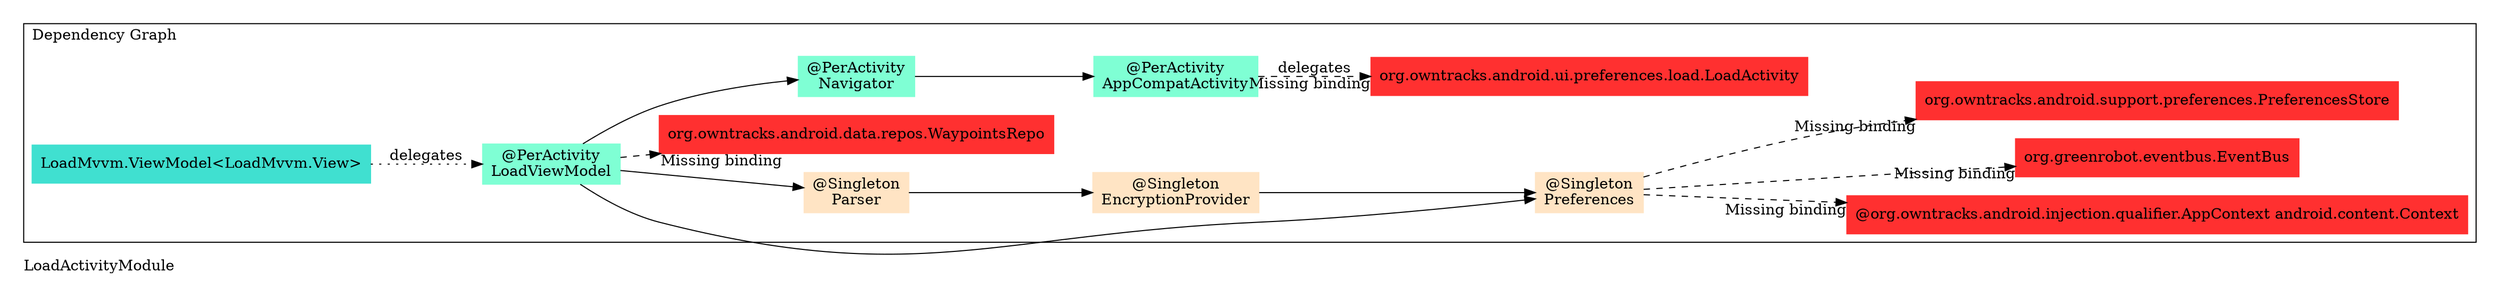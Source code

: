 digraph "org.owntracks.android.ui.preferences.load.LoadActivityModule" {
  graph [rankdir="LR", labeljust="l", label="LoadActivityModule", pad="0.2", compound="true"]
  node [shape="rectangle", style="filled", color="turquoise"]
  subgraph "cluster_Entry Points" {
    graph [labeljust="l", label="Entry Points"]
    node [shape="component", penwidth="2"]
  }
  subgraph "cluster_Dependency Graph" {
    graph [labeljust="l", label="Dependency Graph"]
    "f3432593-dde7-4ea0-b630-1cdca579e657" [label="@PerActivity\nAppCompatActivity", color="aquamarine"]
    "034b6cdb-9087-402f-a596-57d8ebc0e214" [label="org.owntracks.android.ui.preferences.load.LoadActivity", color="firebrick1"]
    "6fedeb5e-6e40-4cdc-9bfc-5e357411b074" [label="LoadMvvm.ViewModel<LoadMvvm.View>", color="turquoise"]
    "233c61b7-6699-4309-99e8-2a7cc59de111" [label="@PerActivity\nLoadViewModel", color="aquamarine"]
    "5c709983-b430-4fd8-99d2-26a08567f74c" [label="@Singleton\nPreferences", color="bisque"]
    "b439a65b-e816-4f54-b220-a1262b58367f" [label="@Singleton\nParser", color="bisque"]
    "7d85031a-b87e-4def-a7fd-33e79a522a2a" [label="org.owntracks.android.data.repos.WaypointsRepo", color="firebrick1"]
    "9b5c9944-72fd-4e64-b383-0ee73e00bd02" [label="@PerActivity\nNavigator", color="aquamarine"]
    "17f428aa-af41-49f0-b30a-5790d15075d1" [label="@org.owntracks.android.injection.qualifier.AppContext android.content.Context", color="firebrick1"]
    "417abe90-6146-4cd9-8eea-f2876317a375" [label="org.greenrobot.eventbus.EventBus", color="firebrick1"]
    "5fabb8a1-644b-4d9e-92c5-4b1657d91289" [label="org.owntracks.android.support.preferences.PreferencesStore", color="firebrick1"]
    "b0b092bb-dbd2-4d7f-bdf7-027f7c0ffd29" [label="@Singleton\nEncryptionProvider", color="bisque"]
  }
  subgraph "cluster_Subcomponents" {
    graph [labeljust="l", shape="folder", label="Subcomponents"]
  }
  "9b5c9944-72fd-4e64-b383-0ee73e00bd02" -> "f3432593-dde7-4ea0-b630-1cdca579e657"
  "f3432593-dde7-4ea0-b630-1cdca579e657" -> "034b6cdb-9087-402f-a596-57d8ebc0e214" [style="dashed", label="delegates", arrowType="empty", headlabel="Missing binding"]
  "6fedeb5e-6e40-4cdc-9bfc-5e357411b074" -> "233c61b7-6699-4309-99e8-2a7cc59de111" [style="dotted", label="delegates"]
  "233c61b7-6699-4309-99e8-2a7cc59de111" -> "7d85031a-b87e-4def-a7fd-33e79a522a2a" [style="dashed", arrowType="empty", headlabel="Missing binding"]
  "233c61b7-6699-4309-99e8-2a7cc59de111" -> "9b5c9944-72fd-4e64-b383-0ee73e00bd02"
  "233c61b7-6699-4309-99e8-2a7cc59de111" -> "b439a65b-e816-4f54-b220-a1262b58367f"
  "233c61b7-6699-4309-99e8-2a7cc59de111" -> "5c709983-b430-4fd8-99d2-26a08567f74c"
  "b0b092bb-dbd2-4d7f-bdf7-027f7c0ffd29" -> "5c709983-b430-4fd8-99d2-26a08567f74c"
  "5c709983-b430-4fd8-99d2-26a08567f74c" -> "417abe90-6146-4cd9-8eea-f2876317a375" [style="dashed", arrowType="empty", headlabel="Missing binding"]
  "5c709983-b430-4fd8-99d2-26a08567f74c" -> "5fabb8a1-644b-4d9e-92c5-4b1657d91289" [style="dashed", arrowType="empty", headlabel="Missing binding"]
  "5c709983-b430-4fd8-99d2-26a08567f74c" -> "17f428aa-af41-49f0-b30a-5790d15075d1" [style="dashed", arrowType="empty", headlabel="Missing binding"]
  "b439a65b-e816-4f54-b220-a1262b58367f" -> "b0b092bb-dbd2-4d7f-bdf7-027f7c0ffd29"
}
